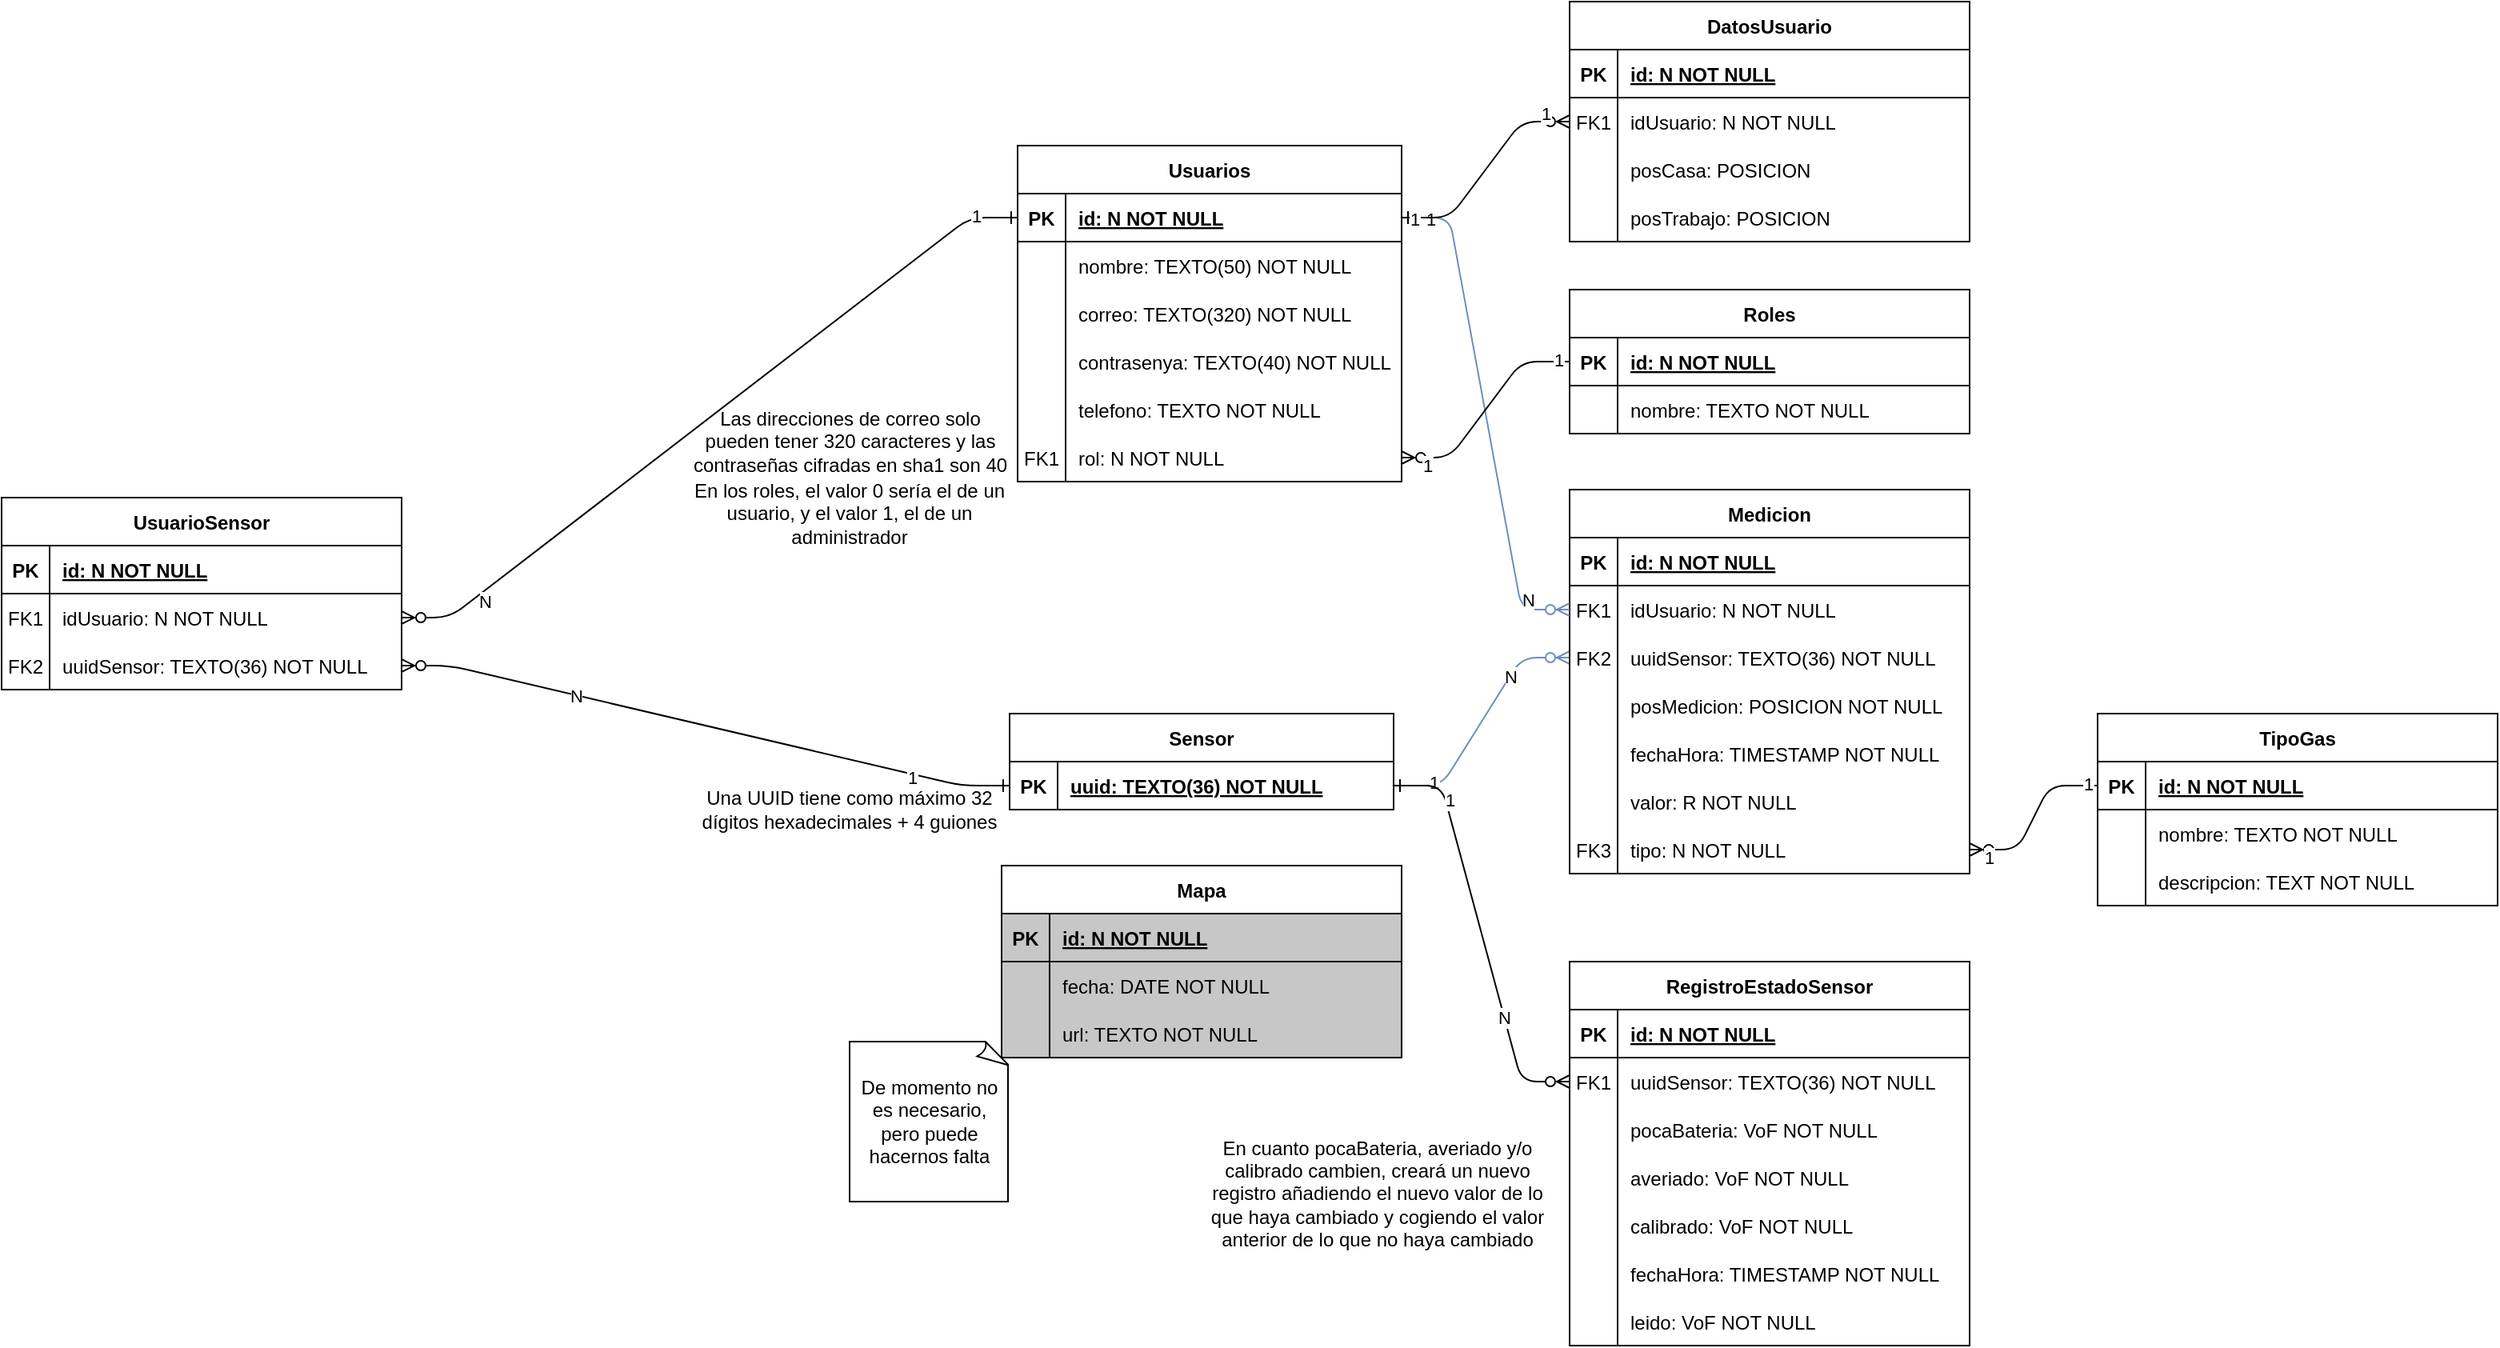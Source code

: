 <mxfile version="15.4.0" type="device"><diagram id="PE7UCya8NZmNKJu8sZoO" name="Page-1"><mxGraphModel dx="3142" dy="640" grid="1" gridSize="10" guides="1" tooltips="1" connect="1" arrows="1" fold="1" page="1" pageScale="1" pageWidth="827" pageHeight="1169" math="1" shadow="0"><root><mxCell id="0"/><mxCell id="1" parent="0"/><mxCell id="gyBMNQtMRcAIc2kTswgW-16" value="Usuarios" style="shape=table;startSize=30;container=1;collapsible=1;childLayout=tableLayout;fixedRows=1;rowLines=0;fontStyle=1;align=center;resizeLast=1;" parent="1" vertex="1"><mxGeometry x="-415" y="170" width="240" height="210" as="geometry"/></mxCell><mxCell id="gyBMNQtMRcAIc2kTswgW-17" value="" style="shape=partialRectangle;collapsible=0;dropTarget=0;pointerEvents=0;fillColor=none;points=[[0,0.5],[1,0.5]];portConstraint=eastwest;top=0;left=0;right=0;bottom=1;" parent="gyBMNQtMRcAIc2kTswgW-16" vertex="1"><mxGeometry y="30" width="240" height="30" as="geometry"/></mxCell><mxCell id="gyBMNQtMRcAIc2kTswgW-18" value="PK" style="shape=partialRectangle;overflow=hidden;connectable=0;fillColor=none;top=0;left=0;bottom=0;right=0;fontStyle=1;" parent="gyBMNQtMRcAIc2kTswgW-17" vertex="1"><mxGeometry width="30" height="30" as="geometry"><mxRectangle width="30" height="30" as="alternateBounds"/></mxGeometry></mxCell><mxCell id="gyBMNQtMRcAIc2kTswgW-19" value="id: N NOT NULL" style="shape=partialRectangle;overflow=hidden;connectable=0;fillColor=none;top=0;left=0;bottom=0;right=0;align=left;spacingLeft=6;fontStyle=5;" parent="gyBMNQtMRcAIc2kTswgW-17" vertex="1"><mxGeometry x="30" width="210" height="30" as="geometry"><mxRectangle width="210" height="30" as="alternateBounds"/></mxGeometry></mxCell><mxCell id="gyBMNQtMRcAIc2kTswgW-20" value="" style="shape=partialRectangle;collapsible=0;dropTarget=0;pointerEvents=0;fillColor=none;points=[[0,0.5],[1,0.5]];portConstraint=eastwest;top=0;left=0;right=0;bottom=0;" parent="gyBMNQtMRcAIc2kTswgW-16" vertex="1"><mxGeometry y="60" width="240" height="30" as="geometry"/></mxCell><mxCell id="gyBMNQtMRcAIc2kTswgW-21" value="" style="shape=partialRectangle;overflow=hidden;connectable=0;fillColor=none;top=0;left=0;bottom=0;right=0;" parent="gyBMNQtMRcAIc2kTswgW-20" vertex="1"><mxGeometry width="30" height="30" as="geometry"><mxRectangle width="30" height="30" as="alternateBounds"/></mxGeometry></mxCell><mxCell id="gyBMNQtMRcAIc2kTswgW-22" value="nombre: TEXTO(50) NOT NULL" style="shape=partialRectangle;overflow=hidden;connectable=0;fillColor=none;top=0;left=0;bottom=0;right=0;align=left;spacingLeft=6;" parent="gyBMNQtMRcAIc2kTswgW-20" vertex="1"><mxGeometry x="30" width="210" height="30" as="geometry"><mxRectangle width="210" height="30" as="alternateBounds"/></mxGeometry></mxCell><mxCell id="gyBMNQtMRcAIc2kTswgW-82" style="shape=partialRectangle;collapsible=0;dropTarget=0;pointerEvents=0;fillColor=none;points=[[0,0.5],[1,0.5]];portConstraint=eastwest;top=0;left=0;right=0;bottom=0;" parent="gyBMNQtMRcAIc2kTswgW-16" vertex="1"><mxGeometry y="90" width="240" height="30" as="geometry"/></mxCell><mxCell id="gyBMNQtMRcAIc2kTswgW-83" style="shape=partialRectangle;overflow=hidden;connectable=0;fillColor=none;top=0;left=0;bottom=0;right=0;" parent="gyBMNQtMRcAIc2kTswgW-82" vertex="1"><mxGeometry width="30" height="30" as="geometry"><mxRectangle width="30" height="30" as="alternateBounds"/></mxGeometry></mxCell><mxCell id="gyBMNQtMRcAIc2kTswgW-84" value="correo: TEXTO(320) NOT NULL" style="shape=partialRectangle;overflow=hidden;connectable=0;fillColor=none;top=0;left=0;bottom=0;right=0;align=left;spacingLeft=6;" parent="gyBMNQtMRcAIc2kTswgW-82" vertex="1"><mxGeometry x="30" width="210" height="30" as="geometry"><mxRectangle width="210" height="30" as="alternateBounds"/></mxGeometry></mxCell><mxCell id="gyBMNQtMRcAIc2kTswgW-85" style="shape=partialRectangle;collapsible=0;dropTarget=0;pointerEvents=0;fillColor=none;points=[[0,0.5],[1,0.5]];portConstraint=eastwest;top=0;left=0;right=0;bottom=0;" parent="gyBMNQtMRcAIc2kTswgW-16" vertex="1"><mxGeometry y="120" width="240" height="30" as="geometry"/></mxCell><mxCell id="gyBMNQtMRcAIc2kTswgW-86" style="shape=partialRectangle;overflow=hidden;connectable=0;fillColor=none;top=0;left=0;bottom=0;right=0;" parent="gyBMNQtMRcAIc2kTswgW-85" vertex="1"><mxGeometry width="30" height="30" as="geometry"><mxRectangle width="30" height="30" as="alternateBounds"/></mxGeometry></mxCell><mxCell id="gyBMNQtMRcAIc2kTswgW-87" value="contrasenya: TEXTO(40) NOT NULL" style="shape=partialRectangle;overflow=hidden;connectable=0;fillColor=none;top=0;left=0;bottom=0;right=0;align=left;spacingLeft=6;" parent="gyBMNQtMRcAIc2kTswgW-85" vertex="1"><mxGeometry x="30" width="210" height="30" as="geometry"><mxRectangle width="210" height="30" as="alternateBounds"/></mxGeometry></mxCell><mxCell id="DQ1n3908TCmejX_vVoyB-27" style="shape=partialRectangle;collapsible=0;dropTarget=0;pointerEvents=0;fillColor=none;points=[[0,0.5],[1,0.5]];portConstraint=eastwest;top=0;left=0;right=0;bottom=0;" parent="gyBMNQtMRcAIc2kTswgW-16" vertex="1"><mxGeometry y="150" width="240" height="30" as="geometry"/></mxCell><mxCell id="DQ1n3908TCmejX_vVoyB-28" style="shape=partialRectangle;overflow=hidden;connectable=0;fillColor=none;top=0;left=0;bottom=0;right=0;" parent="DQ1n3908TCmejX_vVoyB-27" vertex="1"><mxGeometry width="30" height="30" as="geometry"><mxRectangle width="30" height="30" as="alternateBounds"/></mxGeometry></mxCell><mxCell id="DQ1n3908TCmejX_vVoyB-29" value="telefono: TEXTO NOT NULL" style="shape=partialRectangle;overflow=hidden;connectable=0;fillColor=none;top=0;left=0;bottom=0;right=0;align=left;spacingLeft=6;" parent="DQ1n3908TCmejX_vVoyB-27" vertex="1"><mxGeometry x="30" width="210" height="30" as="geometry"><mxRectangle width="210" height="30" as="alternateBounds"/></mxGeometry></mxCell><mxCell id="gyBMNQtMRcAIc2kTswgW-88" style="shape=partialRectangle;collapsible=0;dropTarget=0;pointerEvents=0;fillColor=none;points=[[0,0.5],[1,0.5]];portConstraint=eastwest;top=0;left=0;right=0;bottom=0;" parent="gyBMNQtMRcAIc2kTswgW-16" vertex="1"><mxGeometry y="180" width="240" height="30" as="geometry"/></mxCell><mxCell id="gyBMNQtMRcAIc2kTswgW-89" value="FK1" style="shape=partialRectangle;overflow=hidden;connectable=0;fillColor=none;top=0;left=0;bottom=0;right=0;" parent="gyBMNQtMRcAIc2kTswgW-88" vertex="1"><mxGeometry width="30" height="30" as="geometry"><mxRectangle width="30" height="30" as="alternateBounds"/></mxGeometry></mxCell><mxCell id="gyBMNQtMRcAIc2kTswgW-90" value="rol: N NOT NULL" style="shape=partialRectangle;overflow=hidden;connectable=0;fillColor=none;top=0;left=0;bottom=0;right=0;align=left;spacingLeft=6;" parent="gyBMNQtMRcAIc2kTswgW-88" vertex="1"><mxGeometry x="30" width="210" height="30" as="geometry"><mxRectangle width="210" height="30" as="alternateBounds"/></mxGeometry></mxCell><mxCell id="gyBMNQtMRcAIc2kTswgW-33" value="En los roles, el valor 0 sería el de un usuario, y el valor 1, el de un administrador" style="text;html=1;strokeColor=none;fillColor=none;align=center;verticalAlign=middle;whiteSpace=wrap;rounded=0;" parent="1" vertex="1"><mxGeometry x="-620" y="385" width="200" height="30" as="geometry"/></mxCell><mxCell id="gyBMNQtMRcAIc2kTswgW-36" value="Las direcciones de correo solo &lt;br&gt;pueden tener 320 caracteres y las &lt;br&gt;contraseñas cifradas en sha1 son 40" style="text;html=1;align=center;verticalAlign=middle;resizable=1;points=[];autosize=0;strokeColor=none;fillColor=none;movable=1;rotatable=1;deletable=1;editable=1;connectable=1;" parent="1" vertex="1"><mxGeometry x="-605" y="310" width="170" height="90" as="geometry"/></mxCell><mxCell id="gyBMNQtMRcAIc2kTswgW-40" value="Sensor" style="shape=table;startSize=30;container=1;collapsible=1;childLayout=tableLayout;fixedRows=1;rowLines=0;fontStyle=1;align=center;resizeLast=1;" parent="1" vertex="1"><mxGeometry x="-420" y="525" width="240" height="60" as="geometry"/></mxCell><mxCell id="gyBMNQtMRcAIc2kTswgW-41" value="" style="shape=partialRectangle;collapsible=0;dropTarget=0;pointerEvents=0;fillColor=none;points=[[0,0.5],[1,0.5]];portConstraint=eastwest;top=0;left=0;right=0;bottom=1;" parent="gyBMNQtMRcAIc2kTswgW-40" vertex="1"><mxGeometry y="30" width="240" height="30" as="geometry"/></mxCell><mxCell id="gyBMNQtMRcAIc2kTswgW-42" value="PK" style="shape=partialRectangle;overflow=hidden;connectable=0;fillColor=none;top=0;left=0;bottom=0;right=0;fontStyle=1;" parent="gyBMNQtMRcAIc2kTswgW-41" vertex="1"><mxGeometry width="30" height="30" as="geometry"><mxRectangle width="30" height="30" as="alternateBounds"/></mxGeometry></mxCell><mxCell id="gyBMNQtMRcAIc2kTswgW-43" value="uuid: TEXTO(36) NOT NULL" style="shape=partialRectangle;overflow=hidden;connectable=0;fillColor=none;top=0;left=0;bottom=0;right=0;align=left;spacingLeft=6;fontStyle=5;" parent="gyBMNQtMRcAIc2kTswgW-41" vertex="1"><mxGeometry x="30" width="210" height="30" as="geometry"><mxRectangle width="210" height="30" as="alternateBounds"/></mxGeometry></mxCell><mxCell id="gyBMNQtMRcAIc2kTswgW-47" value="Una UUID tiene como máximo 32 dígitos hexadecimales + 4 guiones" style="text;html=1;strokeColor=none;fillColor=none;align=center;verticalAlign=middle;whiteSpace=wrap;rounded=0;" parent="1" vertex="1"><mxGeometry x="-620" y="570" width="200" height="30" as="geometry"/></mxCell><mxCell id="gyBMNQtMRcAIc2kTswgW-71" value="" style="edgeStyle=entityRelationEdgeStyle;endArrow=ERzeroToMany;startArrow=ERone;endFill=1;startFill=0;entryX=0;entryY=0.5;entryDx=0;entryDy=0;exitX=1;exitY=0.5;exitDx=0;exitDy=0;fontStyle=1;fillColor=#dae8fc;strokeColor=#6c8ebf;" parent="1" source="gyBMNQtMRcAIc2kTswgW-41" target="gyBMNQtMRcAIc2kTswgW-67" edge="1"><mxGeometry width="100" height="100" relative="1" as="geometry"><mxPoint x="-170" y="360" as="sourcePoint"/><mxPoint x="-110" y="300" as="targetPoint"/></mxGeometry></mxCell><mxCell id="gyBMNQtMRcAIc2kTswgW-72" value="N" style="edgeLabel;html=1;align=center;verticalAlign=middle;resizable=0;points=[];" parent="gyBMNQtMRcAIc2kTswgW-71" vertex="1" connectable="0"><mxGeometry x="0.427" relative="1" as="geometry"><mxPoint as="offset"/></mxGeometry></mxCell><mxCell id="gyBMNQtMRcAIc2kTswgW-73" value="1" style="edgeLabel;html=1;align=center;verticalAlign=middle;resizable=0;points=[];" parent="gyBMNQtMRcAIc2kTswgW-71" vertex="1" connectable="0"><mxGeometry x="-0.683" y="2" relative="1" as="geometry"><mxPoint as="offset"/></mxGeometry></mxCell><mxCell id="gyBMNQtMRcAIc2kTswgW-78" value="" style="group" parent="1" vertex="1" connectable="0"><mxGeometry x="-70" y="385" width="250" height="270" as="geometry"/></mxCell><mxCell id="gyBMNQtMRcAIc2kTswgW-48" value="Medicion" style="shape=table;startSize=30;container=1;collapsible=1;childLayout=tableLayout;fixedRows=1;rowLines=0;fontStyle=1;align=center;resizeLast=1;" parent="gyBMNQtMRcAIc2kTswgW-78" vertex="1"><mxGeometry width="250" height="240" as="geometry"><mxRectangle width="80" height="30" as="alternateBounds"/></mxGeometry></mxCell><mxCell id="gyBMNQtMRcAIc2kTswgW-49" value="" style="shape=partialRectangle;collapsible=0;dropTarget=0;pointerEvents=0;fillColor=none;points=[[0,0.5],[1,0.5]];portConstraint=eastwest;top=0;left=0;right=0;bottom=1;" parent="gyBMNQtMRcAIc2kTswgW-48" vertex="1"><mxGeometry y="30" width="250" height="30" as="geometry"/></mxCell><mxCell id="gyBMNQtMRcAIc2kTswgW-50" value="PK" style="shape=partialRectangle;overflow=hidden;connectable=0;fillColor=none;top=0;left=0;bottom=0;right=0;fontStyle=1;" parent="gyBMNQtMRcAIc2kTswgW-49" vertex="1"><mxGeometry width="30" height="30" as="geometry"><mxRectangle width="30" height="30" as="alternateBounds"/></mxGeometry></mxCell><mxCell id="gyBMNQtMRcAIc2kTswgW-51" value="id: N NOT NULL" style="shape=partialRectangle;overflow=hidden;connectable=0;fillColor=none;top=0;left=0;bottom=0;right=0;align=left;spacingLeft=6;fontStyle=5;" parent="gyBMNQtMRcAIc2kTswgW-49" vertex="1"><mxGeometry x="30" width="220" height="30" as="geometry"><mxRectangle width="220" height="30" as="alternateBounds"/></mxGeometry></mxCell><mxCell id="gyBMNQtMRcAIc2kTswgW-64" value="" style="shape=partialRectangle;collapsible=0;dropTarget=0;pointerEvents=0;fillColor=none;top=0;left=0;bottom=0;right=0;points=[[0,0.5],[1,0.5]];portConstraint=eastwest;" parent="gyBMNQtMRcAIc2kTswgW-48" vertex="1"><mxGeometry y="60" width="250" height="30" as="geometry"/></mxCell><mxCell id="gyBMNQtMRcAIc2kTswgW-65" value="FK1" style="shape=partialRectangle;connectable=0;fillColor=none;top=0;left=0;bottom=0;right=0;editable=1;overflow=hidden;" parent="gyBMNQtMRcAIc2kTswgW-64" vertex="1"><mxGeometry width="30" height="30" as="geometry"><mxRectangle width="30" height="30" as="alternateBounds"/></mxGeometry></mxCell><mxCell id="gyBMNQtMRcAIc2kTswgW-66" value="idUsuario: N NOT NULL" style="shape=partialRectangle;connectable=0;fillColor=none;top=0;left=0;bottom=0;right=0;align=left;spacingLeft=6;overflow=hidden;" parent="gyBMNQtMRcAIc2kTswgW-64" vertex="1"><mxGeometry x="30" width="220" height="30" as="geometry"><mxRectangle width="220" height="30" as="alternateBounds"/></mxGeometry></mxCell><mxCell id="gyBMNQtMRcAIc2kTswgW-67" value="" style="shape=partialRectangle;collapsible=0;dropTarget=0;pointerEvents=0;fillColor=none;top=0;left=0;bottom=0;right=0;points=[[0,0.5],[1,0.5]];portConstraint=eastwest;" parent="gyBMNQtMRcAIc2kTswgW-48" vertex="1"><mxGeometry y="90" width="250" height="30" as="geometry"/></mxCell><mxCell id="gyBMNQtMRcAIc2kTswgW-68" value="FK2" style="shape=partialRectangle;connectable=0;fillColor=none;top=0;left=0;bottom=0;right=0;editable=1;overflow=hidden;" parent="gyBMNQtMRcAIc2kTswgW-67" vertex="1"><mxGeometry width="30" height="30" as="geometry"><mxRectangle width="30" height="30" as="alternateBounds"/></mxGeometry></mxCell><mxCell id="gyBMNQtMRcAIc2kTswgW-69" value="uuidSensor: TEXTO(36) NOT NULL" style="shape=partialRectangle;connectable=0;fillColor=none;top=0;left=0;bottom=0;right=0;align=left;spacingLeft=6;overflow=hidden;" parent="gyBMNQtMRcAIc2kTswgW-67" vertex="1"><mxGeometry x="30" width="220" height="30" as="geometry"><mxRectangle width="220" height="30" as="alternateBounds"/></mxGeometry></mxCell><mxCell id="gyBMNQtMRcAIc2kTswgW-55" value="" style="shape=partialRectangle;collapsible=0;dropTarget=0;pointerEvents=0;fillColor=none;points=[[0,0.5],[1,0.5]];portConstraint=eastwest;top=0;left=0;right=0;bottom=0;" parent="gyBMNQtMRcAIc2kTswgW-48" vertex="1"><mxGeometry y="120" width="250" height="30" as="geometry"/></mxCell><mxCell id="gyBMNQtMRcAIc2kTswgW-56" value="" style="shape=partialRectangle;overflow=hidden;connectable=0;fillColor=none;top=0;left=0;bottom=0;right=0;" parent="gyBMNQtMRcAIc2kTswgW-55" vertex="1"><mxGeometry width="30" height="30" as="geometry"><mxRectangle width="30" height="30" as="alternateBounds"/></mxGeometry></mxCell><mxCell id="gyBMNQtMRcAIc2kTswgW-57" value="posMedicion: POSICION NOT NULL" style="shape=partialRectangle;overflow=hidden;connectable=0;fillColor=none;top=0;left=0;bottom=0;right=0;align=left;spacingLeft=6;" parent="gyBMNQtMRcAIc2kTswgW-55" vertex="1"><mxGeometry x="30" width="220" height="30" as="geometry"><mxRectangle width="220" height="30" as="alternateBounds"/></mxGeometry></mxCell><mxCell id="gyBMNQtMRcAIc2kTswgW-52" value="" style="shape=partialRectangle;collapsible=0;dropTarget=0;pointerEvents=0;fillColor=none;points=[[0,0.5],[1,0.5]];portConstraint=eastwest;top=0;left=0;right=0;bottom=0;" parent="gyBMNQtMRcAIc2kTswgW-48" vertex="1"><mxGeometry y="150" width="250" height="30" as="geometry"/></mxCell><mxCell id="gyBMNQtMRcAIc2kTswgW-53" value="" style="shape=partialRectangle;overflow=hidden;connectable=0;fillColor=none;top=0;left=0;bottom=0;right=0;" parent="gyBMNQtMRcAIc2kTswgW-52" vertex="1"><mxGeometry width="30" height="30" as="geometry"><mxRectangle width="30" height="30" as="alternateBounds"/></mxGeometry></mxCell><mxCell id="gyBMNQtMRcAIc2kTswgW-54" value="fechaHora: TIMESTAMP NOT NULL" style="shape=partialRectangle;overflow=hidden;connectable=0;fillColor=none;top=0;left=0;bottom=0;right=0;align=left;spacingLeft=6;" parent="gyBMNQtMRcAIc2kTswgW-52" vertex="1"><mxGeometry x="30" width="220" height="30" as="geometry"><mxRectangle width="220" height="30" as="alternateBounds"/></mxGeometry></mxCell><mxCell id="gyBMNQtMRcAIc2kTswgW-61" value="" style="shape=partialRectangle;collapsible=0;dropTarget=0;pointerEvents=0;fillColor=none;top=0;left=0;bottom=0;right=0;points=[[0,0.5],[1,0.5]];portConstraint=eastwest;" parent="gyBMNQtMRcAIc2kTswgW-48" vertex="1"><mxGeometry y="180" width="250" height="30" as="geometry"/></mxCell><mxCell id="gyBMNQtMRcAIc2kTswgW-62" value="" style="shape=partialRectangle;connectable=0;fillColor=none;top=0;left=0;bottom=0;right=0;editable=1;overflow=hidden;" parent="gyBMNQtMRcAIc2kTswgW-61" vertex="1"><mxGeometry width="30" height="30" as="geometry"><mxRectangle width="30" height="30" as="alternateBounds"/></mxGeometry></mxCell><mxCell id="gyBMNQtMRcAIc2kTswgW-63" value="valor: R NOT NULL" style="shape=partialRectangle;connectable=0;fillColor=none;top=0;left=0;bottom=0;right=0;align=left;spacingLeft=6;overflow=hidden;" parent="gyBMNQtMRcAIc2kTswgW-61" vertex="1"><mxGeometry x="30" width="220" height="30" as="geometry"><mxRectangle width="220" height="30" as="alternateBounds"/></mxGeometry></mxCell><mxCell id="gyBMNQtMRcAIc2kTswgW-79" style="shape=partialRectangle;collapsible=0;dropTarget=0;pointerEvents=0;fillColor=none;top=0;left=0;bottom=0;right=0;points=[[0,0.5],[1,0.5]];portConstraint=eastwest;" parent="gyBMNQtMRcAIc2kTswgW-48" vertex="1"><mxGeometry y="210" width="250" height="30" as="geometry"/></mxCell><mxCell id="gyBMNQtMRcAIc2kTswgW-80" value="FK3" style="shape=partialRectangle;connectable=0;fillColor=none;top=0;left=0;bottom=0;right=0;editable=1;overflow=hidden;" parent="gyBMNQtMRcAIc2kTswgW-79" vertex="1"><mxGeometry width="30" height="30" as="geometry"><mxRectangle width="30" height="30" as="alternateBounds"/></mxGeometry></mxCell><mxCell id="gyBMNQtMRcAIc2kTswgW-81" value="tipo: N NOT NULL" style="shape=partialRectangle;connectable=0;fillColor=none;top=0;left=0;bottom=0;right=0;align=left;spacingLeft=6;overflow=hidden;" parent="gyBMNQtMRcAIc2kTswgW-79" vertex="1"><mxGeometry x="30" width="220" height="30" as="geometry"><mxRectangle width="220" height="30" as="alternateBounds"/></mxGeometry></mxCell><mxCell id="gyBMNQtMRcAIc2kTswgW-95" value="" style="group;" parent="1" vertex="1" connectable="0"><mxGeometry x="-70" y="680" width="250" height="240" as="geometry"/></mxCell><mxCell id="gyBMNQtMRcAIc2kTswgW-96" value="RegistroEstadoSensor" style="shape=table;startSize=30;container=1;collapsible=1;childLayout=tableLayout;fixedRows=1;rowLines=0;fontStyle=1;align=center;resizeLast=1;" parent="gyBMNQtMRcAIc2kTswgW-95" vertex="1"><mxGeometry width="250" height="240" as="geometry"><mxRectangle width="160" height="30" as="alternateBounds"/></mxGeometry></mxCell><mxCell id="gyBMNQtMRcAIc2kTswgW-97" value="" style="shape=partialRectangle;collapsible=0;dropTarget=0;pointerEvents=0;fillColor=none;points=[[0,0.5],[1,0.5]];portConstraint=eastwest;top=0;left=0;right=0;bottom=1;" parent="gyBMNQtMRcAIc2kTswgW-96" vertex="1"><mxGeometry y="30" width="250" height="30" as="geometry"/></mxCell><mxCell id="gyBMNQtMRcAIc2kTswgW-98" value="PK" style="shape=partialRectangle;overflow=hidden;connectable=0;fillColor=none;top=0;left=0;bottom=0;right=0;fontStyle=1;" parent="gyBMNQtMRcAIc2kTswgW-97" vertex="1"><mxGeometry width="30" height="30" as="geometry"><mxRectangle width="30" height="30" as="alternateBounds"/></mxGeometry></mxCell><mxCell id="gyBMNQtMRcAIc2kTswgW-99" value="id: N NOT NULL" style="shape=partialRectangle;overflow=hidden;connectable=0;fillColor=none;top=0;left=0;bottom=0;right=0;align=left;spacingLeft=6;fontStyle=5;" parent="gyBMNQtMRcAIc2kTswgW-97" vertex="1"><mxGeometry x="30" width="220" height="30" as="geometry"><mxRectangle width="220" height="30" as="alternateBounds"/></mxGeometry></mxCell><mxCell id="gyBMNQtMRcAIc2kTswgW-103" value="" style="shape=partialRectangle;collapsible=0;dropTarget=0;pointerEvents=0;fillColor=none;top=0;left=0;bottom=0;right=0;points=[[0,0.5],[1,0.5]];portConstraint=eastwest;" parent="gyBMNQtMRcAIc2kTswgW-96" vertex="1"><mxGeometry y="60" width="250" height="30" as="geometry"/></mxCell><mxCell id="gyBMNQtMRcAIc2kTswgW-104" value="FK1" style="shape=partialRectangle;connectable=0;fillColor=none;top=0;left=0;bottom=0;right=0;editable=1;overflow=hidden;" parent="gyBMNQtMRcAIc2kTswgW-103" vertex="1"><mxGeometry width="30" height="30" as="geometry"><mxRectangle width="30" height="30" as="alternateBounds"/></mxGeometry></mxCell><mxCell id="gyBMNQtMRcAIc2kTswgW-105" value="uuidSensor: TEXTO(36) NOT NULL" style="shape=partialRectangle;connectable=0;fillColor=none;top=0;left=0;bottom=0;right=0;align=left;spacingLeft=6;overflow=hidden;" parent="gyBMNQtMRcAIc2kTswgW-103" vertex="1"><mxGeometry x="30" width="220" height="30" as="geometry"><mxRectangle width="220" height="30" as="alternateBounds"/></mxGeometry></mxCell><mxCell id="gyBMNQtMRcAIc2kTswgW-109" value="" style="shape=partialRectangle;collapsible=0;dropTarget=0;pointerEvents=0;fillColor=none;top=0;left=0;bottom=0;right=0;points=[[0,0.5],[1,0.5]];portConstraint=eastwest;" parent="gyBMNQtMRcAIc2kTswgW-96" vertex="1"><mxGeometry y="90" width="250" height="30" as="geometry"/></mxCell><mxCell id="gyBMNQtMRcAIc2kTswgW-110" value="" style="shape=partialRectangle;connectable=0;fillColor=none;top=0;left=0;bottom=0;right=0;editable=1;overflow=hidden;" parent="gyBMNQtMRcAIc2kTswgW-109" vertex="1"><mxGeometry width="30" height="30" as="geometry"><mxRectangle width="30" height="30" as="alternateBounds"/></mxGeometry></mxCell><mxCell id="gyBMNQtMRcAIc2kTswgW-111" value="pocaBateria: VoF NOT NULL" style="shape=partialRectangle;connectable=0;fillColor=none;top=0;left=0;bottom=0;right=0;align=left;spacingLeft=6;overflow=hidden;" parent="gyBMNQtMRcAIc2kTswgW-109" vertex="1"><mxGeometry x="30" width="220" height="30" as="geometry"><mxRectangle width="220" height="30" as="alternateBounds"/></mxGeometry></mxCell><mxCell id="CRBoQfVudXgun7QIMqtq-1" style="shape=partialRectangle;collapsible=0;dropTarget=0;pointerEvents=0;fillColor=none;top=0;left=0;bottom=0;right=0;points=[[0,0.5],[1,0.5]];portConstraint=eastwest;" parent="gyBMNQtMRcAIc2kTswgW-96" vertex="1"><mxGeometry y="120" width="250" height="30" as="geometry"/></mxCell><mxCell id="CRBoQfVudXgun7QIMqtq-2" style="shape=partialRectangle;connectable=0;fillColor=none;top=0;left=0;bottom=0;right=0;editable=1;overflow=hidden;" parent="CRBoQfVudXgun7QIMqtq-1" vertex="1"><mxGeometry width="30" height="30" as="geometry"><mxRectangle width="30" height="30" as="alternateBounds"/></mxGeometry></mxCell><mxCell id="CRBoQfVudXgun7QIMqtq-3" value="averiado: VoF NOT NULL" style="shape=partialRectangle;connectable=0;fillColor=none;top=0;left=0;bottom=0;right=0;align=left;spacingLeft=6;overflow=hidden;" parent="CRBoQfVudXgun7QIMqtq-1" vertex="1"><mxGeometry x="30" width="220" height="30" as="geometry"><mxRectangle width="220" height="30" as="alternateBounds"/></mxGeometry></mxCell><mxCell id="SxstDbY_VqLRNr57Zo1j-1" style="shape=partialRectangle;collapsible=0;dropTarget=0;pointerEvents=0;fillColor=none;top=0;left=0;bottom=0;right=0;points=[[0,0.5],[1,0.5]];portConstraint=eastwest;" parent="gyBMNQtMRcAIc2kTswgW-96" vertex="1"><mxGeometry y="150" width="250" height="30" as="geometry"/></mxCell><mxCell id="SxstDbY_VqLRNr57Zo1j-2" style="shape=partialRectangle;connectable=0;fillColor=none;top=0;left=0;bottom=0;right=0;editable=1;overflow=hidden;" parent="SxstDbY_VqLRNr57Zo1j-1" vertex="1"><mxGeometry width="30" height="30" as="geometry"><mxRectangle width="30" height="30" as="alternateBounds"/></mxGeometry></mxCell><mxCell id="SxstDbY_VqLRNr57Zo1j-3" value="calibrado: VoF NOT NULL" style="shape=partialRectangle;connectable=0;fillColor=none;top=0;left=0;bottom=0;right=0;align=left;spacingLeft=6;overflow=hidden;" parent="SxstDbY_VqLRNr57Zo1j-1" vertex="1"><mxGeometry x="30" width="220" height="30" as="geometry"><mxRectangle width="220" height="30" as="alternateBounds"/></mxGeometry></mxCell><mxCell id="gyBMNQtMRcAIc2kTswgW-112" value="" style="shape=partialRectangle;collapsible=0;dropTarget=0;pointerEvents=0;fillColor=none;points=[[0,0.5],[1,0.5]];portConstraint=eastwest;top=0;left=0;right=0;bottom=0;" parent="gyBMNQtMRcAIc2kTswgW-96" vertex="1"><mxGeometry y="180" width="250" height="30" as="geometry"/></mxCell><mxCell id="gyBMNQtMRcAIc2kTswgW-113" value="" style="shape=partialRectangle;overflow=hidden;connectable=0;fillColor=none;top=0;left=0;bottom=0;right=0;" parent="gyBMNQtMRcAIc2kTswgW-112" vertex="1"><mxGeometry width="30" height="30" as="geometry"><mxRectangle width="30" height="30" as="alternateBounds"/></mxGeometry></mxCell><mxCell id="gyBMNQtMRcAIc2kTswgW-114" value="fechaHora: TIMESTAMP NOT NULL" style="shape=partialRectangle;overflow=hidden;connectable=0;fillColor=none;top=0;left=0;bottom=0;right=0;align=left;spacingLeft=6;" parent="gyBMNQtMRcAIc2kTswgW-112" vertex="1"><mxGeometry x="30" width="220" height="30" as="geometry"><mxRectangle width="220" height="30" as="alternateBounds"/></mxGeometry></mxCell><mxCell id="Xiwj5rKFAGP4lQQ51Gfl-1" style="shape=partialRectangle;collapsible=0;dropTarget=0;pointerEvents=0;fillColor=none;points=[[0,0.5],[1,0.5]];portConstraint=eastwest;top=0;left=0;right=0;bottom=0;" parent="gyBMNQtMRcAIc2kTswgW-96" vertex="1"><mxGeometry y="210" width="250" height="30" as="geometry"/></mxCell><mxCell id="Xiwj5rKFAGP4lQQ51Gfl-2" style="shape=partialRectangle;overflow=hidden;connectable=0;fillColor=none;top=0;left=0;bottom=0;right=0;" parent="Xiwj5rKFAGP4lQQ51Gfl-1" vertex="1"><mxGeometry width="30" height="30" as="geometry"><mxRectangle width="30" height="30" as="alternateBounds"/></mxGeometry></mxCell><mxCell id="Xiwj5rKFAGP4lQQ51Gfl-3" value="leido: VoF NOT NULL" style="shape=partialRectangle;overflow=hidden;connectable=0;fillColor=none;top=0;left=0;bottom=0;right=0;align=left;spacingLeft=6;" parent="Xiwj5rKFAGP4lQQ51Gfl-1" vertex="1"><mxGeometry x="30" width="220" height="30" as="geometry"><mxRectangle width="220" height="30" as="alternateBounds"/></mxGeometry></mxCell><mxCell id="gyBMNQtMRcAIc2kTswgW-121" value="" style="edgeStyle=entityRelationEdgeStyle;endArrow=ERzeroToMany;startArrow=ERone;endFill=1;startFill=0;entryX=0;entryY=0.5;entryDx=0;entryDy=0;exitX=1;exitY=0.5;exitDx=0;exitDy=0;fontStyle=1" parent="1" source="gyBMNQtMRcAIc2kTswgW-41" target="gyBMNQtMRcAIc2kTswgW-103" edge="1"><mxGeometry width="100" height="100" relative="1" as="geometry"><mxPoint x="-180" y="595" as="sourcePoint"/><mxPoint x="-70" y="460" as="targetPoint"/></mxGeometry></mxCell><mxCell id="gyBMNQtMRcAIc2kTswgW-122" value="N" style="edgeLabel;html=1;align=center;verticalAlign=middle;resizable=0;points=[];" parent="gyBMNQtMRcAIc2kTswgW-121" vertex="1" connectable="0"><mxGeometry x="0.427" relative="1" as="geometry"><mxPoint as="offset"/></mxGeometry></mxCell><mxCell id="gyBMNQtMRcAIc2kTswgW-123" value="1" style="edgeLabel;html=1;align=center;verticalAlign=middle;resizable=0;points=[];" parent="gyBMNQtMRcAIc2kTswgW-121" vertex="1" connectable="0"><mxGeometry x="-0.683" y="2" relative="1" as="geometry"><mxPoint as="offset"/></mxGeometry></mxCell><mxCell id="gyBMNQtMRcAIc2kTswgW-143" value="" style="edgeStyle=entityRelationEdgeStyle;endArrow=ERzeroToMany;startArrow=ERone;endFill=1;startFill=0;entryX=0;entryY=0.5;entryDx=0;entryDy=0;fontStyle=1;exitX=1;exitY=0.5;exitDx=0;exitDy=0;fillColor=#dae8fc;strokeColor=#6c8ebf;" parent="1" source="gyBMNQtMRcAIc2kTswgW-17" target="gyBMNQtMRcAIc2kTswgW-64" edge="1"><mxGeometry width="100" height="100" relative="1" as="geometry"><mxPoint x="-170" y="405" as="sourcePoint"/><mxPoint x="-60" y="440" as="targetPoint"/></mxGeometry></mxCell><mxCell id="gyBMNQtMRcAIc2kTswgW-144" value="1" style="edgeLabel;html=1;align=center;verticalAlign=middle;resizable=0;points=[];" parent="gyBMNQtMRcAIc2kTswgW-143" vertex="1" connectable="0"><mxGeometry x="-0.887" y="-1" relative="1" as="geometry"><mxPoint as="offset"/></mxGeometry></mxCell><mxCell id="gyBMNQtMRcAIc2kTswgW-145" value="N" style="edgeLabel;html=1;align=center;verticalAlign=middle;resizable=0;points=[];" parent="gyBMNQtMRcAIc2kTswgW-143" vertex="1" connectable="0"><mxGeometry x="0.774" y="5" relative="1" as="geometry"><mxPoint as="offset"/></mxGeometry></mxCell><mxCell id="gyBMNQtMRcAIc2kTswgW-149" value="" style="group" parent="1" vertex="1" connectable="0"><mxGeometry x="-1050" y="390" width="250" height="120" as="geometry"/></mxCell><mxCell id="gyBMNQtMRcAIc2kTswgW-150" value="UsuarioSensor" style="shape=table;startSize=30;container=1;collapsible=1;childLayout=tableLayout;fixedRows=1;rowLines=0;fontStyle=1;align=center;resizeLast=1;" parent="gyBMNQtMRcAIc2kTswgW-149" vertex="1"><mxGeometry width="250" height="120" as="geometry"/></mxCell><mxCell id="gyBMNQtMRcAIc2kTswgW-151" value="" style="shape=partialRectangle;collapsible=0;dropTarget=0;pointerEvents=0;fillColor=none;points=[[0,0.5],[1,0.5]];portConstraint=eastwest;top=0;left=0;right=0;bottom=1;" parent="gyBMNQtMRcAIc2kTswgW-150" vertex="1"><mxGeometry y="30" width="250" height="30" as="geometry"/></mxCell><mxCell id="gyBMNQtMRcAIc2kTswgW-152" value="PK" style="shape=partialRectangle;overflow=hidden;connectable=0;fillColor=none;top=0;left=0;bottom=0;right=0;fontStyle=1;" parent="gyBMNQtMRcAIc2kTswgW-151" vertex="1"><mxGeometry width="30" height="30" as="geometry"><mxRectangle width="30" height="30" as="alternateBounds"/></mxGeometry></mxCell><mxCell id="gyBMNQtMRcAIc2kTswgW-153" value="id: N NOT NULL" style="shape=partialRectangle;overflow=hidden;connectable=0;fillColor=none;top=0;left=0;bottom=0;right=0;align=left;spacingLeft=6;fontStyle=5;" parent="gyBMNQtMRcAIc2kTswgW-151" vertex="1"><mxGeometry x="30" width="220" height="30" as="geometry"><mxRectangle width="220" height="30" as="alternateBounds"/></mxGeometry></mxCell><mxCell id="gyBMNQtMRcAIc2kTswgW-157" value="" style="shape=partialRectangle;collapsible=0;dropTarget=0;pointerEvents=0;fillColor=none;top=0;left=0;bottom=0;right=0;points=[[0,0.5],[1,0.5]];portConstraint=eastwest;" parent="gyBMNQtMRcAIc2kTswgW-150" vertex="1"><mxGeometry y="60" width="250" height="30" as="geometry"/></mxCell><mxCell id="gyBMNQtMRcAIc2kTswgW-158" value="FK1" style="shape=partialRectangle;connectable=0;fillColor=none;top=0;left=0;bottom=0;right=0;editable=1;overflow=hidden;" parent="gyBMNQtMRcAIc2kTswgW-157" vertex="1"><mxGeometry width="30" height="30" as="geometry"><mxRectangle width="30" height="30" as="alternateBounds"/></mxGeometry></mxCell><mxCell id="gyBMNQtMRcAIc2kTswgW-159" value="idUsuario: N NOT NULL" style="shape=partialRectangle;connectable=0;fillColor=none;top=0;left=0;bottom=0;right=0;align=left;spacingLeft=6;overflow=hidden;" parent="gyBMNQtMRcAIc2kTswgW-157" vertex="1"><mxGeometry x="30" width="220" height="30" as="geometry"><mxRectangle width="220" height="30" as="alternateBounds"/></mxGeometry></mxCell><mxCell id="gyBMNQtMRcAIc2kTswgW-154" value="" style="shape=partialRectangle;collapsible=0;dropTarget=0;pointerEvents=0;fillColor=none;top=0;left=0;bottom=0;right=0;points=[[0,0.5],[1,0.5]];portConstraint=eastwest;" parent="gyBMNQtMRcAIc2kTswgW-150" vertex="1"><mxGeometry y="90" width="250" height="30" as="geometry"/></mxCell><mxCell id="gyBMNQtMRcAIc2kTswgW-155" value="FK2" style="shape=partialRectangle;connectable=0;fillColor=none;top=0;left=0;bottom=0;right=0;editable=1;overflow=hidden;" parent="gyBMNQtMRcAIc2kTswgW-154" vertex="1"><mxGeometry width="30" height="30" as="geometry"><mxRectangle width="30" height="30" as="alternateBounds"/></mxGeometry></mxCell><mxCell id="gyBMNQtMRcAIc2kTswgW-156" value="uuidSensor: TEXTO(36) NOT NULL" style="shape=partialRectangle;connectable=0;fillColor=none;top=0;left=0;bottom=0;right=0;align=left;spacingLeft=6;overflow=hidden;" parent="gyBMNQtMRcAIc2kTswgW-154" vertex="1"><mxGeometry x="30" width="220" height="30" as="geometry"><mxRectangle width="220" height="30" as="alternateBounds"/></mxGeometry></mxCell><mxCell id="gyBMNQtMRcAIc2kTswgW-174" value="" style="edgeStyle=entityRelationEdgeStyle;endArrow=ERzeroToMany;startArrow=ERone;endFill=1;startFill=0;entryX=1;entryY=0.5;entryDx=0;entryDy=0;fontStyle=1;exitX=0;exitY=0.5;exitDx=0;exitDy=0;" parent="1" source="gyBMNQtMRcAIc2kTswgW-17" target="gyBMNQtMRcAIc2kTswgW-157" edge="1"><mxGeometry width="100" height="100" relative="1" as="geometry"><mxPoint x="-180" y="395" as="sourcePoint"/><mxPoint x="-70" y="295" as="targetPoint"/></mxGeometry></mxCell><mxCell id="gyBMNQtMRcAIc2kTswgW-175" value="1" style="edgeLabel;html=1;align=center;verticalAlign=middle;resizable=0;points=[];" parent="gyBMNQtMRcAIc2kTswgW-174" vertex="1" connectable="0"><mxGeometry x="-0.887" y="-1" relative="1" as="geometry"><mxPoint as="offset"/></mxGeometry></mxCell><mxCell id="gyBMNQtMRcAIc2kTswgW-176" value="N" style="edgeLabel;html=1;align=center;verticalAlign=middle;resizable=0;points=[];" parent="gyBMNQtMRcAIc2kTswgW-174" vertex="1" connectable="0"><mxGeometry x="0.774" y="5" relative="1" as="geometry"><mxPoint as="offset"/></mxGeometry></mxCell><mxCell id="gyBMNQtMRcAIc2kTswgW-177" value="" style="edgeStyle=entityRelationEdgeStyle;endArrow=ERzeroToMany;startArrow=ERone;endFill=1;startFill=0;entryX=1;entryY=0.5;entryDx=0;entryDy=0;exitX=0;exitY=0.5;exitDx=0;exitDy=0;fontStyle=1" parent="1" source="gyBMNQtMRcAIc2kTswgW-41" target="gyBMNQtMRcAIc2kTswgW-154" edge="1"><mxGeometry width="100" height="100" relative="1" as="geometry"><mxPoint x="-180" y="595" as="sourcePoint"/><mxPoint x="-70" y="460" as="targetPoint"/></mxGeometry></mxCell><mxCell id="gyBMNQtMRcAIc2kTswgW-178" value="N" style="edgeLabel;html=1;align=center;verticalAlign=middle;resizable=0;points=[];" parent="gyBMNQtMRcAIc2kTswgW-177" vertex="1" connectable="0"><mxGeometry x="0.427" relative="1" as="geometry"><mxPoint as="offset"/></mxGeometry></mxCell><mxCell id="gyBMNQtMRcAIc2kTswgW-179" value="1" style="edgeLabel;html=1;align=center;verticalAlign=middle;resizable=0;points=[];" parent="gyBMNQtMRcAIc2kTswgW-177" vertex="1" connectable="0"><mxGeometry x="-0.683" y="2" relative="1" as="geometry"><mxPoint as="offset"/></mxGeometry></mxCell><mxCell id="CRBoQfVudXgun7QIMqtq-27" value="En cuanto pocaBateria, averiado y/o calibrado cambien, creará un nuevo registro añadiendo el nuevo valor de lo que haya cambiado y cogiendo el valor anterior de lo que no haya cambiado" style="text;html=1;strokeColor=none;fillColor=none;align=center;verticalAlign=middle;whiteSpace=wrap;rounded=0;" parent="1" vertex="1"><mxGeometry x="-300" y="810" width="220" height="30" as="geometry"/></mxCell><mxCell id="--o7TDZXbf0rRueLb5h5-5" value="" style="group;fillColor=#C7C7C7;strokeColor=#666666;fontColor=#333333;" parent="1" vertex="1" connectable="0"><mxGeometry x="-425" y="620" width="250" height="120" as="geometry"/></mxCell><mxCell id="--o7TDZXbf0rRueLb5h5-6" value="Mapa" style="shape=table;startSize=30;container=1;collapsible=1;childLayout=tableLayout;fixedRows=1;rowLines=0;fontStyle=1;align=center;resizeLast=1;" parent="--o7TDZXbf0rRueLb5h5-5" vertex="1"><mxGeometry width="250" height="120" as="geometry"/></mxCell><mxCell id="--o7TDZXbf0rRueLb5h5-7" value="" style="shape=partialRectangle;collapsible=0;dropTarget=0;pointerEvents=0;fillColor=none;points=[[0,0.5],[1,0.5]];portConstraint=eastwest;top=0;left=0;right=0;bottom=1;" parent="--o7TDZXbf0rRueLb5h5-6" vertex="1"><mxGeometry y="30" width="250" height="30" as="geometry"/></mxCell><mxCell id="--o7TDZXbf0rRueLb5h5-8" value="PK" style="shape=partialRectangle;overflow=hidden;connectable=0;fillColor=none;top=0;left=0;bottom=0;right=0;fontStyle=1;" parent="--o7TDZXbf0rRueLb5h5-7" vertex="1"><mxGeometry width="30" height="30" as="geometry"><mxRectangle width="30" height="30" as="alternateBounds"/></mxGeometry></mxCell><mxCell id="--o7TDZXbf0rRueLb5h5-9" value="id: N NOT NULL" style="shape=partialRectangle;overflow=hidden;connectable=0;fillColor=none;top=0;left=0;bottom=0;right=0;align=left;spacingLeft=6;fontStyle=5;" parent="--o7TDZXbf0rRueLb5h5-7" vertex="1"><mxGeometry x="30" width="220" height="30" as="geometry"><mxRectangle width="220" height="30" as="alternateBounds"/></mxGeometry></mxCell><mxCell id="--o7TDZXbf0rRueLb5h5-10" value="" style="shape=partialRectangle;collapsible=0;dropTarget=0;pointerEvents=0;fillColor=none;top=0;left=0;bottom=0;right=0;points=[[0,0.5],[1,0.5]];portConstraint=eastwest;" parent="--o7TDZXbf0rRueLb5h5-6" vertex="1"><mxGeometry y="60" width="250" height="30" as="geometry"/></mxCell><mxCell id="--o7TDZXbf0rRueLb5h5-11" value="" style="shape=partialRectangle;connectable=0;fillColor=none;top=0;left=0;bottom=0;right=0;editable=1;overflow=hidden;" parent="--o7TDZXbf0rRueLb5h5-10" vertex="1"><mxGeometry width="30" height="30" as="geometry"><mxRectangle width="30" height="30" as="alternateBounds"/></mxGeometry></mxCell><mxCell id="--o7TDZXbf0rRueLb5h5-12" value="fecha: DATE NOT NULL" style="shape=partialRectangle;connectable=0;fillColor=none;top=0;left=0;bottom=0;right=0;align=left;spacingLeft=6;overflow=hidden;" parent="--o7TDZXbf0rRueLb5h5-10" vertex="1"><mxGeometry x="30" width="220" height="30" as="geometry"><mxRectangle width="220" height="30" as="alternateBounds"/></mxGeometry></mxCell><mxCell id="--o7TDZXbf0rRueLb5h5-28" style="shape=partialRectangle;collapsible=0;dropTarget=0;pointerEvents=0;fillColor=none;top=0;left=0;bottom=0;right=0;points=[[0,0.5],[1,0.5]];portConstraint=eastwest;" parent="--o7TDZXbf0rRueLb5h5-6" vertex="1"><mxGeometry y="90" width="250" height="30" as="geometry"/></mxCell><mxCell id="--o7TDZXbf0rRueLb5h5-29" style="shape=partialRectangle;connectable=0;fillColor=none;top=0;left=0;bottom=0;right=0;editable=1;overflow=hidden;" parent="--o7TDZXbf0rRueLb5h5-28" vertex="1"><mxGeometry width="30" height="30" as="geometry"><mxRectangle width="30" height="30" as="alternateBounds"/></mxGeometry></mxCell><mxCell id="--o7TDZXbf0rRueLb5h5-30" value="url: TEXTO NOT NULL" style="shape=partialRectangle;connectable=0;fillColor=none;top=0;left=0;bottom=0;right=0;align=left;spacingLeft=6;overflow=hidden;" parent="--o7TDZXbf0rRueLb5h5-28" vertex="1"><mxGeometry x="30" width="220" height="30" as="geometry"><mxRectangle width="220" height="30" as="alternateBounds"/></mxGeometry></mxCell><mxCell id="Xiwj5rKFAGP4lQQ51Gfl-7" value="De momento no es necesario, pero puede hacernos falta" style="whiteSpace=wrap;html=1;shape=mxgraph.basic.document" parent="1" vertex="1"><mxGeometry x="-520" y="730" width="100" height="100" as="geometry"/></mxCell><mxCell id="Xiwj5rKFAGP4lQQ51Gfl-9" value="DatosUsuario" style="shape=table;startSize=30;container=1;collapsible=1;childLayout=tableLayout;fixedRows=1;rowLines=0;fontStyle=1;align=center;resizeLast=1;" parent="1" vertex="1"><mxGeometry x="-70" y="80" width="250" height="150" as="geometry"><mxRectangle x="-70" y="80" width="110" height="30" as="alternateBounds"/></mxGeometry></mxCell><mxCell id="Xiwj5rKFAGP4lQQ51Gfl-10" value="" style="shape=partialRectangle;collapsible=0;dropTarget=0;pointerEvents=0;fillColor=none;points=[[0,0.5],[1,0.5]];portConstraint=eastwest;top=0;left=0;right=0;bottom=1;" parent="Xiwj5rKFAGP4lQQ51Gfl-9" vertex="1"><mxGeometry y="30" width="250" height="30" as="geometry"/></mxCell><mxCell id="Xiwj5rKFAGP4lQQ51Gfl-11" value="PK" style="shape=partialRectangle;overflow=hidden;connectable=0;fillColor=none;top=0;left=0;bottom=0;right=0;fontStyle=1;" parent="Xiwj5rKFAGP4lQQ51Gfl-10" vertex="1"><mxGeometry width="30" height="30" as="geometry"><mxRectangle width="30" height="30" as="alternateBounds"/></mxGeometry></mxCell><mxCell id="Xiwj5rKFAGP4lQQ51Gfl-12" value="id: N NOT NULL" style="shape=partialRectangle;overflow=hidden;connectable=0;fillColor=none;top=0;left=0;bottom=0;right=0;align=left;spacingLeft=6;fontStyle=5;" parent="Xiwj5rKFAGP4lQQ51Gfl-10" vertex="1"><mxGeometry x="30" width="220" height="30" as="geometry"><mxRectangle width="220" height="30" as="alternateBounds"/></mxGeometry></mxCell><mxCell id="Xiwj5rKFAGP4lQQ51Gfl-13" value="" style="shape=partialRectangle;collapsible=0;dropTarget=0;pointerEvents=0;fillColor=none;top=0;left=0;bottom=0;right=0;points=[[0,0.5],[1,0.5]];portConstraint=eastwest;" parent="Xiwj5rKFAGP4lQQ51Gfl-9" vertex="1"><mxGeometry y="60" width="250" height="30" as="geometry"/></mxCell><mxCell id="Xiwj5rKFAGP4lQQ51Gfl-14" value="FK1" style="shape=partialRectangle;connectable=0;fillColor=none;top=0;left=0;bottom=0;right=0;editable=1;overflow=hidden;" parent="Xiwj5rKFAGP4lQQ51Gfl-13" vertex="1"><mxGeometry width="30" height="30" as="geometry"><mxRectangle width="30" height="30" as="alternateBounds"/></mxGeometry></mxCell><mxCell id="Xiwj5rKFAGP4lQQ51Gfl-15" value="idUsuario: N NOT NULL" style="shape=partialRectangle;connectable=0;fillColor=none;top=0;left=0;bottom=0;right=0;align=left;spacingLeft=6;overflow=hidden;" parent="Xiwj5rKFAGP4lQQ51Gfl-13" vertex="1"><mxGeometry x="30" width="220" height="30" as="geometry"><mxRectangle width="220" height="30" as="alternateBounds"/></mxGeometry></mxCell><mxCell id="Xiwj5rKFAGP4lQQ51Gfl-19" value="" style="shape=partialRectangle;collapsible=0;dropTarget=0;pointerEvents=0;fillColor=none;points=[[0,0.5],[1,0.5]];portConstraint=eastwest;top=0;left=0;right=0;bottom=0;" parent="Xiwj5rKFAGP4lQQ51Gfl-9" vertex="1"><mxGeometry y="90" width="250" height="30" as="geometry"/></mxCell><mxCell id="Xiwj5rKFAGP4lQQ51Gfl-20" value="" style="shape=partialRectangle;overflow=hidden;connectable=0;fillColor=none;top=0;left=0;bottom=0;right=0;" parent="Xiwj5rKFAGP4lQQ51Gfl-19" vertex="1"><mxGeometry width="30" height="30" as="geometry"><mxRectangle width="30" height="30" as="alternateBounds"/></mxGeometry></mxCell><mxCell id="Xiwj5rKFAGP4lQQ51Gfl-21" value="posCasa: POSICION" style="shape=partialRectangle;overflow=hidden;connectable=0;fillColor=none;top=0;left=0;bottom=0;right=0;align=left;spacingLeft=6;" parent="Xiwj5rKFAGP4lQQ51Gfl-19" vertex="1"><mxGeometry x="30" width="220" height="30" as="geometry"><mxRectangle width="220" height="30" as="alternateBounds"/></mxGeometry></mxCell><mxCell id="Xiwj5rKFAGP4lQQ51Gfl-22" value="" style="shape=partialRectangle;collapsible=0;dropTarget=0;pointerEvents=0;fillColor=none;top=0;left=0;bottom=0;right=0;points=[[0,0.5],[1,0.5]];portConstraint=eastwest;" parent="Xiwj5rKFAGP4lQQ51Gfl-9" vertex="1"><mxGeometry y="120" width="250" height="30" as="geometry"/></mxCell><mxCell id="Xiwj5rKFAGP4lQQ51Gfl-23" value="" style="shape=partialRectangle;connectable=0;fillColor=none;top=0;left=0;bottom=0;right=0;editable=1;overflow=hidden;" parent="Xiwj5rKFAGP4lQQ51Gfl-22" vertex="1"><mxGeometry width="30" height="30" as="geometry"><mxRectangle width="30" height="30" as="alternateBounds"/></mxGeometry></mxCell><mxCell id="Xiwj5rKFAGP4lQQ51Gfl-24" value="posTrabajo: POSICION" style="shape=partialRectangle;connectable=0;fillColor=none;top=0;left=0;bottom=0;right=0;align=left;spacingLeft=6;overflow=hidden;" parent="Xiwj5rKFAGP4lQQ51Gfl-22" vertex="1"><mxGeometry x="30" width="220" height="30" as="geometry"><mxRectangle width="220" height="30" as="alternateBounds"/></mxGeometry></mxCell><mxCell id="Xiwj5rKFAGP4lQQ51Gfl-34" value="" style="edgeStyle=entityRelationEdgeStyle;endArrow=ERzeroToMany;startArrow=ERone;endFill=1;startFill=0;entryX=0;entryY=0.5;entryDx=0;entryDy=0;fontStyle=1;exitX=1;exitY=0.5;exitDx=0;exitDy=0;" parent="1" source="gyBMNQtMRcAIc2kTswgW-17" target="Xiwj5rKFAGP4lQQ51Gfl-13" edge="1"><mxGeometry width="100" height="100" relative="1" as="geometry"><mxPoint x="-165" y="225" as="sourcePoint"/><mxPoint x="-70" y="475" as="targetPoint"/></mxGeometry></mxCell><mxCell id="Xiwj5rKFAGP4lQQ51Gfl-35" value="1" style="edgeLabel;html=1;align=center;verticalAlign=middle;resizable=0;points=[];" parent="Xiwj5rKFAGP4lQQ51Gfl-34" vertex="1" connectable="0"><mxGeometry x="-0.887" y="-1" relative="1" as="geometry"><mxPoint as="offset"/></mxGeometry></mxCell><mxCell id="Xiwj5rKFAGP4lQQ51Gfl-36" value="1" style="edgeLabel;html=1;align=center;verticalAlign=middle;resizable=0;points=[];" parent="Xiwj5rKFAGP4lQQ51Gfl-34" vertex="1" connectable="0"><mxGeometry x="0.774" y="5" relative="1" as="geometry"><mxPoint as="offset"/></mxGeometry></mxCell><mxCell id="Xiwj5rKFAGP4lQQ51Gfl-37" value="Roles" style="shape=table;startSize=30;container=1;collapsible=1;childLayout=tableLayout;fixedRows=1;rowLines=0;fontStyle=1;align=center;resizeLast=1;" parent="1" vertex="1"><mxGeometry x="-70" y="260" width="250" height="90" as="geometry"><mxRectangle x="-70" y="260" width="70" height="30" as="alternateBounds"/></mxGeometry></mxCell><mxCell id="Xiwj5rKFAGP4lQQ51Gfl-38" value="" style="shape=partialRectangle;collapsible=0;dropTarget=0;pointerEvents=0;fillColor=none;points=[[0,0.5],[1,0.5]];portConstraint=eastwest;top=0;left=0;right=0;bottom=1;" parent="Xiwj5rKFAGP4lQQ51Gfl-37" vertex="1"><mxGeometry y="30" width="250" height="30" as="geometry"/></mxCell><mxCell id="Xiwj5rKFAGP4lQQ51Gfl-39" value="PK" style="shape=partialRectangle;overflow=hidden;connectable=0;fillColor=none;top=0;left=0;bottom=0;right=0;fontStyle=1;" parent="Xiwj5rKFAGP4lQQ51Gfl-38" vertex="1"><mxGeometry width="30" height="30" as="geometry"><mxRectangle width="30" height="30" as="alternateBounds"/></mxGeometry></mxCell><mxCell id="Xiwj5rKFAGP4lQQ51Gfl-40" value="id: N NOT NULL" style="shape=partialRectangle;overflow=hidden;connectable=0;fillColor=none;top=0;left=0;bottom=0;right=0;align=left;spacingLeft=6;fontStyle=5;" parent="Xiwj5rKFAGP4lQQ51Gfl-38" vertex="1"><mxGeometry x="30" width="220" height="30" as="geometry"><mxRectangle width="220" height="30" as="alternateBounds"/></mxGeometry></mxCell><mxCell id="Xiwj5rKFAGP4lQQ51Gfl-41" value="" style="shape=partialRectangle;collapsible=0;dropTarget=0;pointerEvents=0;fillColor=none;top=0;left=0;bottom=0;right=0;points=[[0,0.5],[1,0.5]];portConstraint=eastwest;" parent="Xiwj5rKFAGP4lQQ51Gfl-37" vertex="1"><mxGeometry y="60" width="250" height="30" as="geometry"/></mxCell><mxCell id="Xiwj5rKFAGP4lQQ51Gfl-42" value="" style="shape=partialRectangle;connectable=0;fillColor=none;top=0;left=0;bottom=0;right=0;editable=1;overflow=hidden;" parent="Xiwj5rKFAGP4lQQ51Gfl-41" vertex="1"><mxGeometry width="30" height="30" as="geometry"><mxRectangle width="30" height="30" as="alternateBounds"/></mxGeometry></mxCell><mxCell id="Xiwj5rKFAGP4lQQ51Gfl-43" value="nombre: TEXTO NOT NULL" style="shape=partialRectangle;connectable=0;fillColor=none;top=0;left=0;bottom=0;right=0;align=left;spacingLeft=6;overflow=hidden;" parent="Xiwj5rKFAGP4lQQ51Gfl-41" vertex="1"><mxGeometry x="30" width="220" height="30" as="geometry"><mxRectangle width="220" height="30" as="alternateBounds"/></mxGeometry></mxCell><mxCell id="Xiwj5rKFAGP4lQQ51Gfl-50" value="" style="edgeStyle=entityRelationEdgeStyle;endArrow=ERzeroToMany;startArrow=ERone;endFill=1;startFill=0;fontStyle=1;exitX=0;exitY=0.5;exitDx=0;exitDy=0;" parent="1" source="Xiwj5rKFAGP4lQQ51Gfl-38" target="gyBMNQtMRcAIc2kTswgW-88" edge="1"><mxGeometry width="100" height="100" relative="1" as="geometry"><mxPoint x="-165" y="225" as="sourcePoint"/><mxPoint x="-10" y="165" as="targetPoint"/></mxGeometry></mxCell><mxCell id="Xiwj5rKFAGP4lQQ51Gfl-51" value="1" style="edgeLabel;html=1;align=center;verticalAlign=middle;resizable=0;points=[];" parent="Xiwj5rKFAGP4lQQ51Gfl-50" vertex="1" connectable="0"><mxGeometry x="-0.887" y="-1" relative="1" as="geometry"><mxPoint as="offset"/></mxGeometry></mxCell><mxCell id="Xiwj5rKFAGP4lQQ51Gfl-52" value="1" style="edgeLabel;html=1;align=center;verticalAlign=middle;resizable=0;points=[];" parent="Xiwj5rKFAGP4lQQ51Gfl-50" vertex="1" connectable="0"><mxGeometry x="0.774" y="5" relative="1" as="geometry"><mxPoint as="offset"/></mxGeometry></mxCell><mxCell id="Xiwj5rKFAGP4lQQ51Gfl-53" value="TipoGas" style="shape=table;startSize=30;container=1;collapsible=1;childLayout=tableLayout;fixedRows=1;rowLines=0;fontStyle=1;align=center;resizeLast=1;" parent="1" vertex="1"><mxGeometry x="260" y="525" width="250" height="120" as="geometry"><mxRectangle x="260" y="525" width="80" height="30" as="alternateBounds"/></mxGeometry></mxCell><mxCell id="Xiwj5rKFAGP4lQQ51Gfl-54" value="" style="shape=partialRectangle;collapsible=0;dropTarget=0;pointerEvents=0;fillColor=none;points=[[0,0.5],[1,0.5]];portConstraint=eastwest;top=0;left=0;right=0;bottom=1;" parent="Xiwj5rKFAGP4lQQ51Gfl-53" vertex="1"><mxGeometry y="30" width="250" height="30" as="geometry"/></mxCell><mxCell id="Xiwj5rKFAGP4lQQ51Gfl-55" value="PK" style="shape=partialRectangle;overflow=hidden;connectable=0;fillColor=none;top=0;left=0;bottom=0;right=0;fontStyle=1;" parent="Xiwj5rKFAGP4lQQ51Gfl-54" vertex="1"><mxGeometry width="30" height="30" as="geometry"><mxRectangle width="30" height="30" as="alternateBounds"/></mxGeometry></mxCell><mxCell id="Xiwj5rKFAGP4lQQ51Gfl-56" value="id: N NOT NULL" style="shape=partialRectangle;overflow=hidden;connectable=0;fillColor=none;top=0;left=0;bottom=0;right=0;align=left;spacingLeft=6;fontStyle=5;" parent="Xiwj5rKFAGP4lQQ51Gfl-54" vertex="1"><mxGeometry x="30" width="220" height="30" as="geometry"><mxRectangle width="220" height="30" as="alternateBounds"/></mxGeometry></mxCell><mxCell id="Xiwj5rKFAGP4lQQ51Gfl-57" value="" style="shape=partialRectangle;collapsible=0;dropTarget=0;pointerEvents=0;fillColor=none;top=0;left=0;bottom=0;right=0;points=[[0,0.5],[1,0.5]];portConstraint=eastwest;" parent="Xiwj5rKFAGP4lQQ51Gfl-53" vertex="1"><mxGeometry y="60" width="250" height="30" as="geometry"/></mxCell><mxCell id="Xiwj5rKFAGP4lQQ51Gfl-58" value="" style="shape=partialRectangle;connectable=0;fillColor=none;top=0;left=0;bottom=0;right=0;editable=1;overflow=hidden;" parent="Xiwj5rKFAGP4lQQ51Gfl-57" vertex="1"><mxGeometry width="30" height="30" as="geometry"><mxRectangle width="30" height="30" as="alternateBounds"/></mxGeometry></mxCell><mxCell id="Xiwj5rKFAGP4lQQ51Gfl-59" value="nombre: TEXTO NOT NULL" style="shape=partialRectangle;connectable=0;fillColor=none;top=0;left=0;bottom=0;right=0;align=left;spacingLeft=6;overflow=hidden;" parent="Xiwj5rKFAGP4lQQ51Gfl-57" vertex="1"><mxGeometry x="30" width="220" height="30" as="geometry"><mxRectangle width="220" height="30" as="alternateBounds"/></mxGeometry></mxCell><mxCell id="Xiwj5rKFAGP4lQQ51Gfl-70" style="shape=partialRectangle;collapsible=0;dropTarget=0;pointerEvents=0;fillColor=none;top=0;left=0;bottom=0;right=0;points=[[0,0.5],[1,0.5]];portConstraint=eastwest;" parent="Xiwj5rKFAGP4lQQ51Gfl-53" vertex="1"><mxGeometry y="90" width="250" height="30" as="geometry"/></mxCell><mxCell id="Xiwj5rKFAGP4lQQ51Gfl-71" style="shape=partialRectangle;connectable=0;fillColor=none;top=0;left=0;bottom=0;right=0;editable=1;overflow=hidden;" parent="Xiwj5rKFAGP4lQQ51Gfl-70" vertex="1"><mxGeometry width="30" height="30" as="geometry"><mxRectangle width="30" height="30" as="alternateBounds"/></mxGeometry></mxCell><mxCell id="Xiwj5rKFAGP4lQQ51Gfl-72" value="descripcion: TEXT NOT NULL" style="shape=partialRectangle;connectable=0;fillColor=none;top=0;left=0;bottom=0;right=0;align=left;spacingLeft=6;overflow=hidden;" parent="Xiwj5rKFAGP4lQQ51Gfl-70" vertex="1"><mxGeometry x="30" width="220" height="30" as="geometry"><mxRectangle width="220" height="30" as="alternateBounds"/></mxGeometry></mxCell><mxCell id="Xiwj5rKFAGP4lQQ51Gfl-67" value="" style="edgeStyle=entityRelationEdgeStyle;endArrow=ERzeroToMany;startArrow=ERone;endFill=1;startFill=0;fontStyle=1;exitX=0;exitY=0.5;exitDx=0;exitDy=0;" parent="1" source="Xiwj5rKFAGP4lQQ51Gfl-54" target="gyBMNQtMRcAIc2kTswgW-79" edge="1"><mxGeometry width="100" height="100" relative="1" as="geometry"><mxPoint x="250" y="390" as="sourcePoint"/><mxPoint x="-165" y="375" as="targetPoint"/></mxGeometry></mxCell><mxCell id="Xiwj5rKFAGP4lQQ51Gfl-68" value="1" style="edgeLabel;html=1;align=center;verticalAlign=middle;resizable=0;points=[];" parent="Xiwj5rKFAGP4lQQ51Gfl-67" vertex="1" connectable="0"><mxGeometry x="-0.887" y="-1" relative="1" as="geometry"><mxPoint as="offset"/></mxGeometry></mxCell><mxCell id="Xiwj5rKFAGP4lQQ51Gfl-69" value="1" style="edgeLabel;html=1;align=center;verticalAlign=middle;resizable=0;points=[];" parent="Xiwj5rKFAGP4lQQ51Gfl-67" vertex="1" connectable="0"><mxGeometry x="0.774" y="5" relative="1" as="geometry"><mxPoint as="offset"/></mxGeometry></mxCell></root></mxGraphModel></diagram></mxfile>